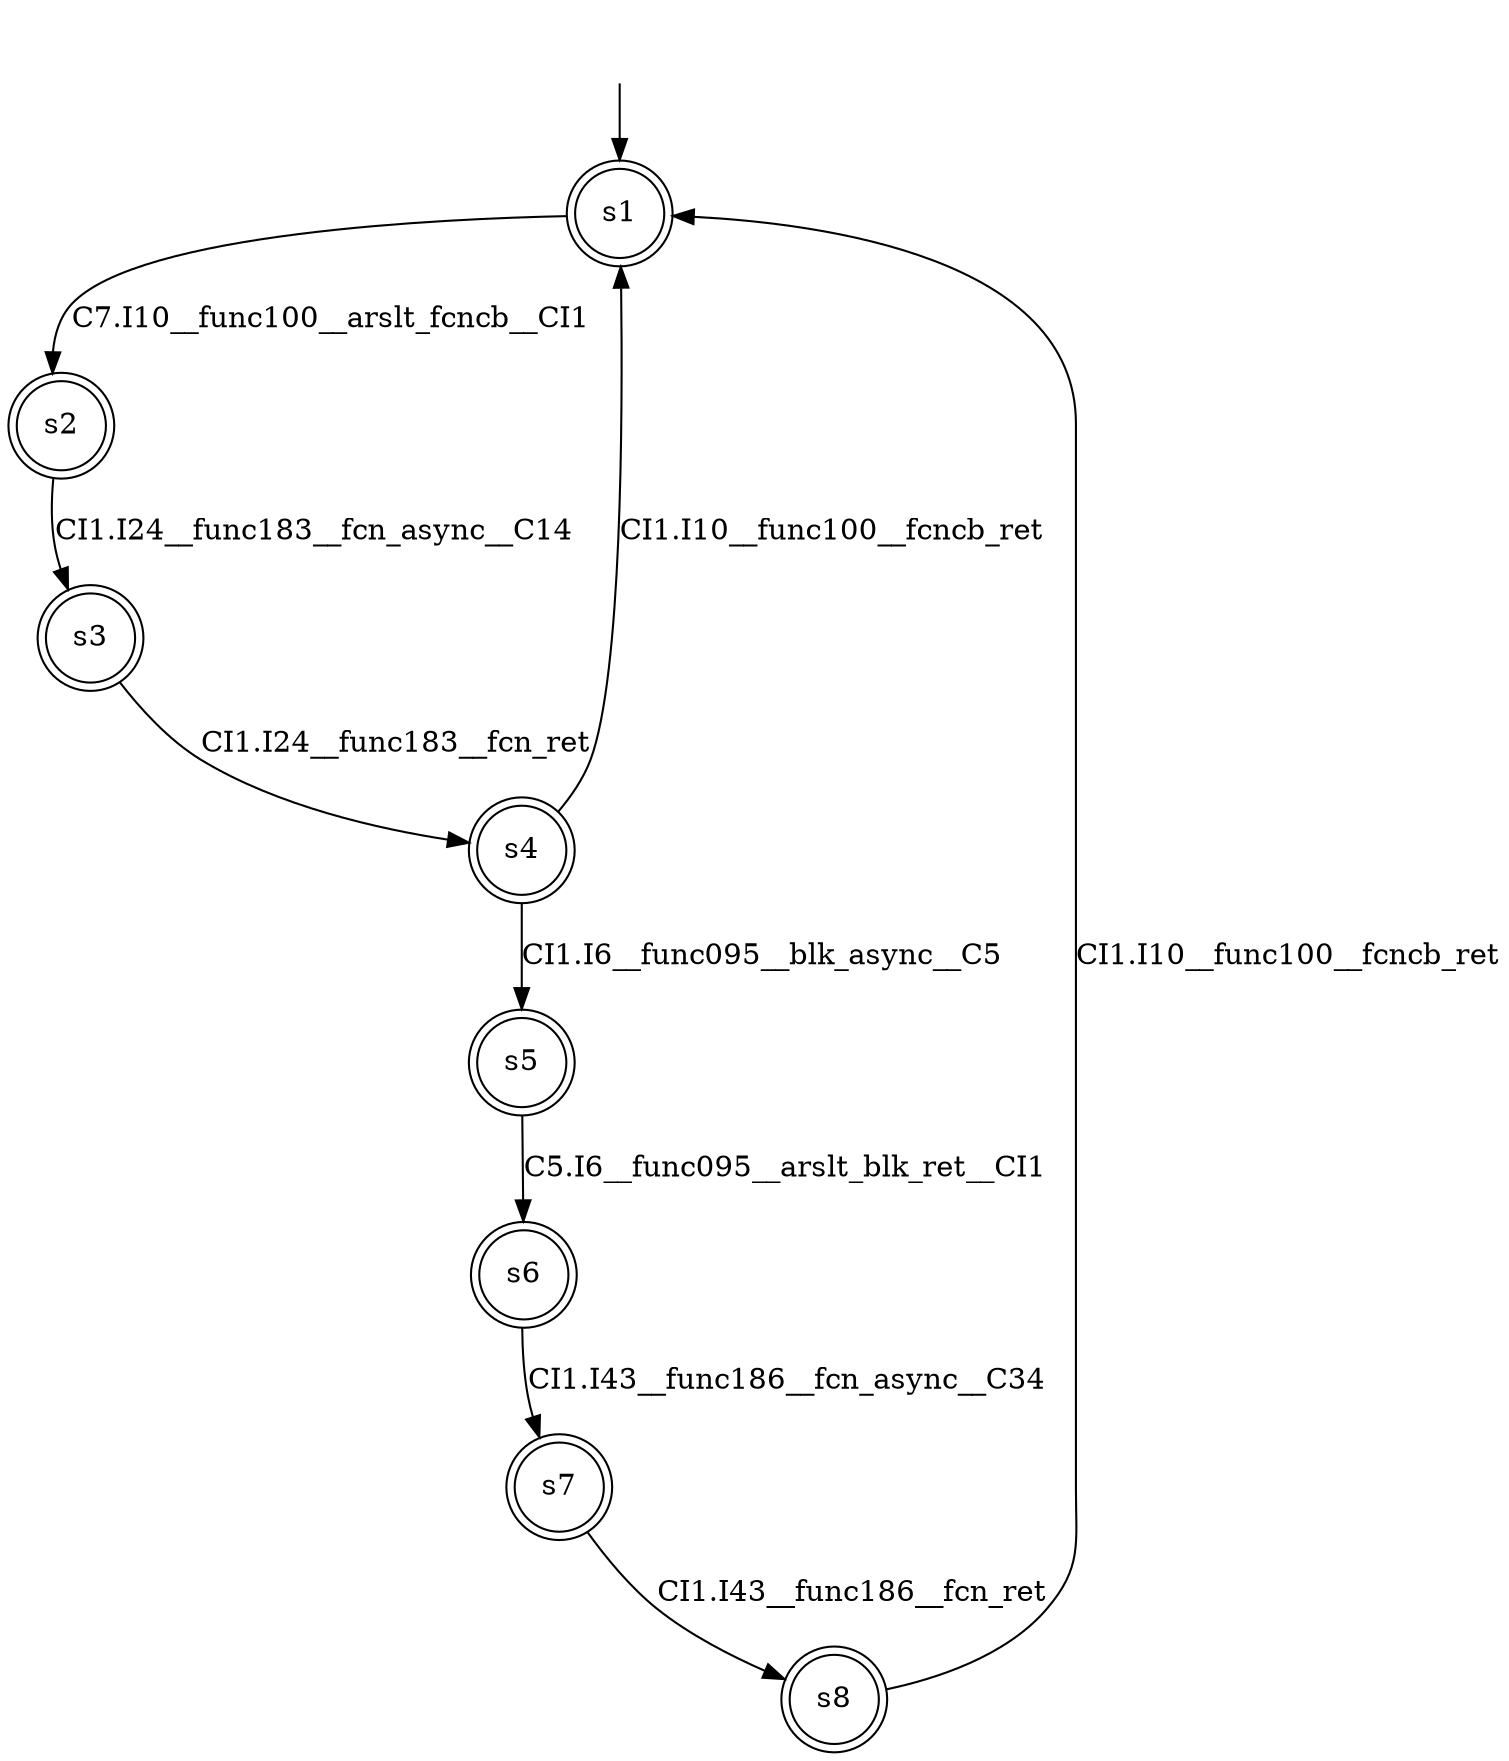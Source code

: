 digraph automaton {
	1 [label=<s1> shape="doublecircle"];
	2 [label=<s2> shape="doublecircle"];
	3 [label=<s3> shape="doublecircle"];
	4 [label=<s4> shape="doublecircle"];
	5 [label=<s5> shape="doublecircle"];
	6 [label=<s6> shape="doublecircle"];
	7 [label=<s7> shape="doublecircle"];
	8 [label=<s8> shape="doublecircle"];
	__init1 [label=<> shape="none"];
	__init1 -> 1;
	1 -> 2 [label=<C7.I10__func100__arslt_fcncb__CI1> id="1-0-2"];
	2 -> 3 [label=<CI1.I24__func183__fcn_async__C14> id="2-0-3"];
	3 -> 4 [label=<CI1.I24__func183__fcn_ret> id="3-0-4"];
	4 -> 5 [label=<CI1.I6__func095__blk_async__C5> id="4-0-5"];
	4 -> 1 [label=<CI1.I10__func100__fcncb_ret> id="4-1-1"];
	5 -> 6 [label=<C5.I6__func095__arslt_blk_ret__CI1> id="5-0-6"];
	6 -> 7 [label=<CI1.I43__func186__fcn_async__C34> id="6-0-7"];
	7 -> 8 [label=<CI1.I43__func186__fcn_ret> id="7-0-8"];
	8 -> 1 [label=<CI1.I10__func100__fcncb_ret> id="8-0-1"];
}
